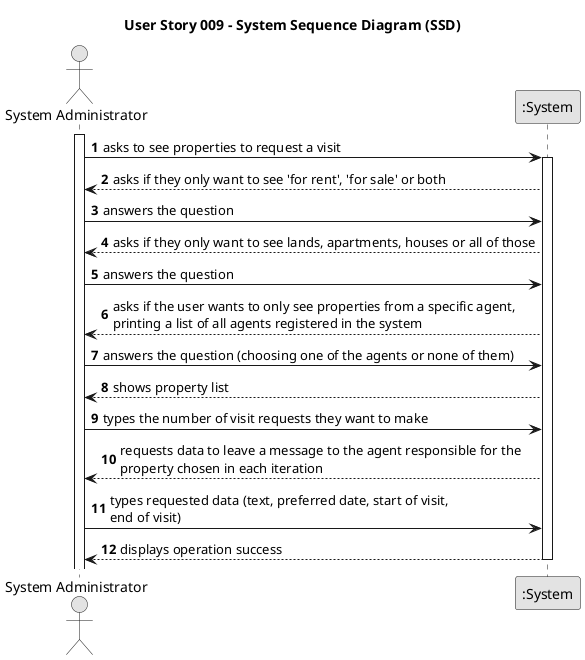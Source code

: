 @startuml
skinparam monochrome true
skinparam packageStyle rectangle
skinparam shadowing false

title User Story 009 - System Sequence Diagram (SSD)

autonumber

actor "System Administrator" as Admin
participant ":System" as System

activate Admin

    Admin -> System : asks to see properties to request a visit

    activate System

    System --> Admin : asks if they only want to see 'for rent', 'for sale' or both

    Admin -> System : answers the question

    System --> Admin : asks if they only want to see lands, apartments, houses or all of those

    Admin -> System : answers the question

    System --> Admin : asks if the user wants to only see properties from a specific agent,\nprinting a list of all agents registered in the system

    Admin -> System : answers the question (choosing one of the agents or none of them)

    System --> Admin : shows property list

    Admin -> System :types the number of visit requests they want to make

    System --> Admin : requests data to leave a message to the agent responsible for the \nproperty chosen in each iteration

    Admin -> System : types requested data (text, preferred date, start of visit,\nend of visit)

    System --> Admin : displays operation success

deactivate System

@enduml